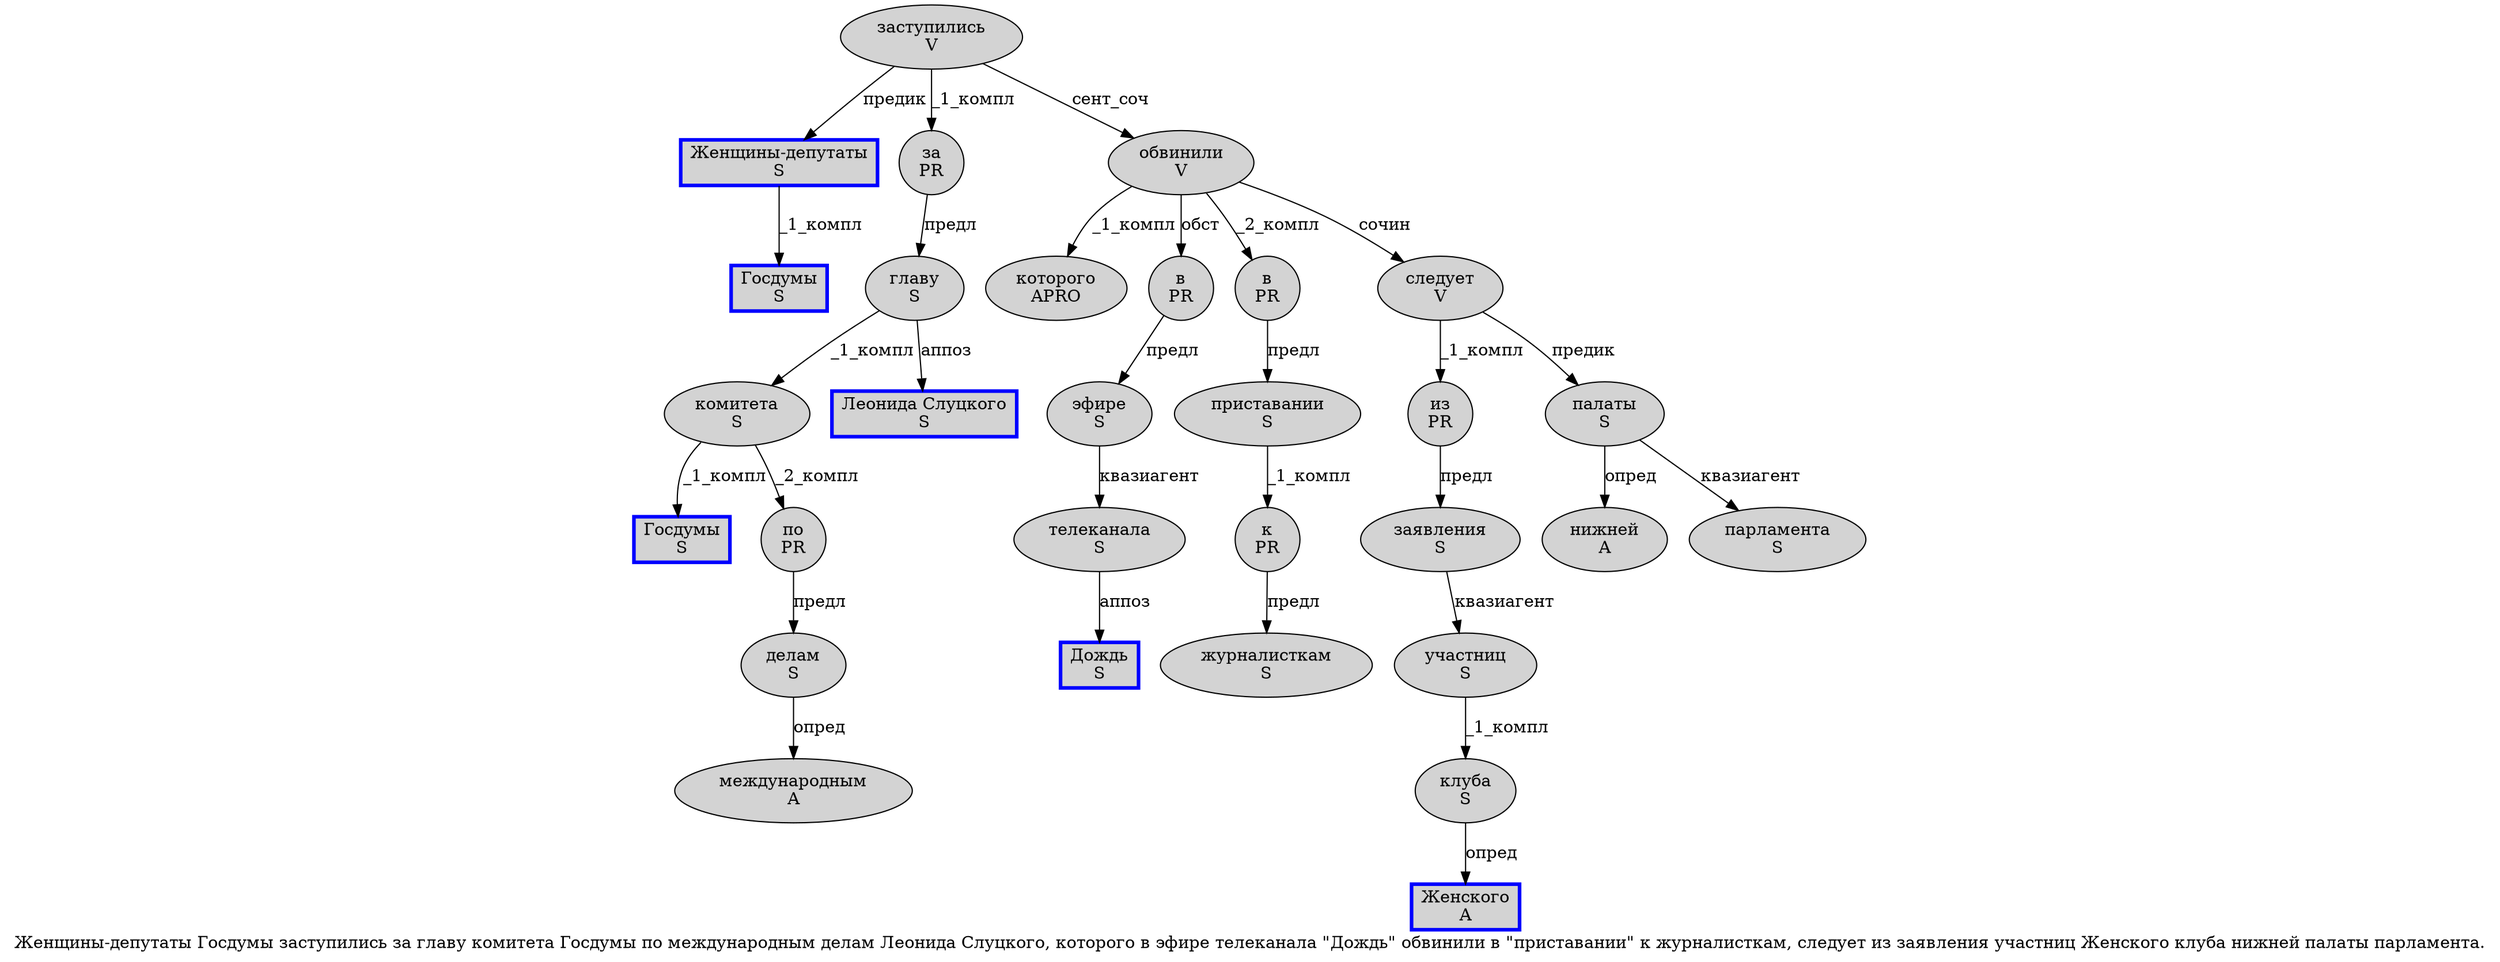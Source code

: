 digraph SENTENCE_94 {
	graph [label="Женщины-депутаты Госдумы заступились за главу комитета Госдумы по международным делам Леонида Слуцкого, которого в эфире телеканала \"Дождь\" обвинили в \"приставании\" к журналисткам, следует из заявления участниц Женского клуба нижней палаты парламента."]
	node [style=filled]
		0 [label="Женщины-депутаты
S" color=blue fillcolor=lightgray penwidth=3 shape=box]
		1 [label="Госдумы
S" color=blue fillcolor=lightgray penwidth=3 shape=box]
		2 [label="заступились
V" color="" fillcolor=lightgray penwidth=1 shape=ellipse]
		3 [label="за
PR" color="" fillcolor=lightgray penwidth=1 shape=ellipse]
		4 [label="главу
S" color="" fillcolor=lightgray penwidth=1 shape=ellipse]
		5 [label="комитета
S" color="" fillcolor=lightgray penwidth=1 shape=ellipse]
		6 [label="Госдумы
S" color=blue fillcolor=lightgray penwidth=3 shape=box]
		7 [label="по
PR" color="" fillcolor=lightgray penwidth=1 shape=ellipse]
		8 [label="международным
A" color="" fillcolor=lightgray penwidth=1 shape=ellipse]
		9 [label="делам
S" color="" fillcolor=lightgray penwidth=1 shape=ellipse]
		10 [label="Леонида Слуцкого
S" color=blue fillcolor=lightgray penwidth=3 shape=box]
		12 [label="которого
APRO" color="" fillcolor=lightgray penwidth=1 shape=ellipse]
		13 [label="в
PR" color="" fillcolor=lightgray penwidth=1 shape=ellipse]
		14 [label="эфире
S" color="" fillcolor=lightgray penwidth=1 shape=ellipse]
		15 [label="телеканала
S" color="" fillcolor=lightgray penwidth=1 shape=ellipse]
		17 [label="Дождь
S" color=blue fillcolor=lightgray penwidth=3 shape=box]
		19 [label="обвинили
V" color="" fillcolor=lightgray penwidth=1 shape=ellipse]
		20 [label="в
PR" color="" fillcolor=lightgray penwidth=1 shape=ellipse]
		22 [label="приставании
S" color="" fillcolor=lightgray penwidth=1 shape=ellipse]
		24 [label="к
PR" color="" fillcolor=lightgray penwidth=1 shape=ellipse]
		25 [label="журналисткам
S" color="" fillcolor=lightgray penwidth=1 shape=ellipse]
		27 [label="следует
V" color="" fillcolor=lightgray penwidth=1 shape=ellipse]
		28 [label="из
PR" color="" fillcolor=lightgray penwidth=1 shape=ellipse]
		29 [label="заявления
S" color="" fillcolor=lightgray penwidth=1 shape=ellipse]
		30 [label="участниц
S" color="" fillcolor=lightgray penwidth=1 shape=ellipse]
		31 [label="Женского
A" color=blue fillcolor=lightgray penwidth=3 shape=box]
		32 [label="клуба
S" color="" fillcolor=lightgray penwidth=1 shape=ellipse]
		33 [label="нижней
A" color="" fillcolor=lightgray penwidth=1 shape=ellipse]
		34 [label="палаты
S" color="" fillcolor=lightgray penwidth=1 shape=ellipse]
		35 [label="парламента
S" color="" fillcolor=lightgray penwidth=1 shape=ellipse]
			19 -> 12 [label="_1_компл"]
			19 -> 13 [label="обст"]
			19 -> 20 [label="_2_компл"]
			19 -> 27 [label="сочин"]
			34 -> 33 [label="опред"]
			34 -> 35 [label="квазиагент"]
			29 -> 30 [label="квазиагент"]
			22 -> 24 [label="_1_компл"]
			27 -> 28 [label="_1_компл"]
			27 -> 34 [label="предик"]
			9 -> 8 [label="опред"]
			30 -> 32 [label="_1_компл"]
			20 -> 22 [label="предл"]
			7 -> 9 [label="предл"]
			0 -> 1 [label="_1_компл"]
			3 -> 4 [label="предл"]
			15 -> 17 [label="аппоз"]
			2 -> 0 [label="предик"]
			2 -> 3 [label="_1_компл"]
			2 -> 19 [label="сент_соч"]
			24 -> 25 [label="предл"]
			4 -> 5 [label="_1_компл"]
			4 -> 10 [label="аппоз"]
			13 -> 14 [label="предл"]
			5 -> 6 [label="_1_компл"]
			5 -> 7 [label="_2_компл"]
			28 -> 29 [label="предл"]
			14 -> 15 [label="квазиагент"]
			32 -> 31 [label="опред"]
}